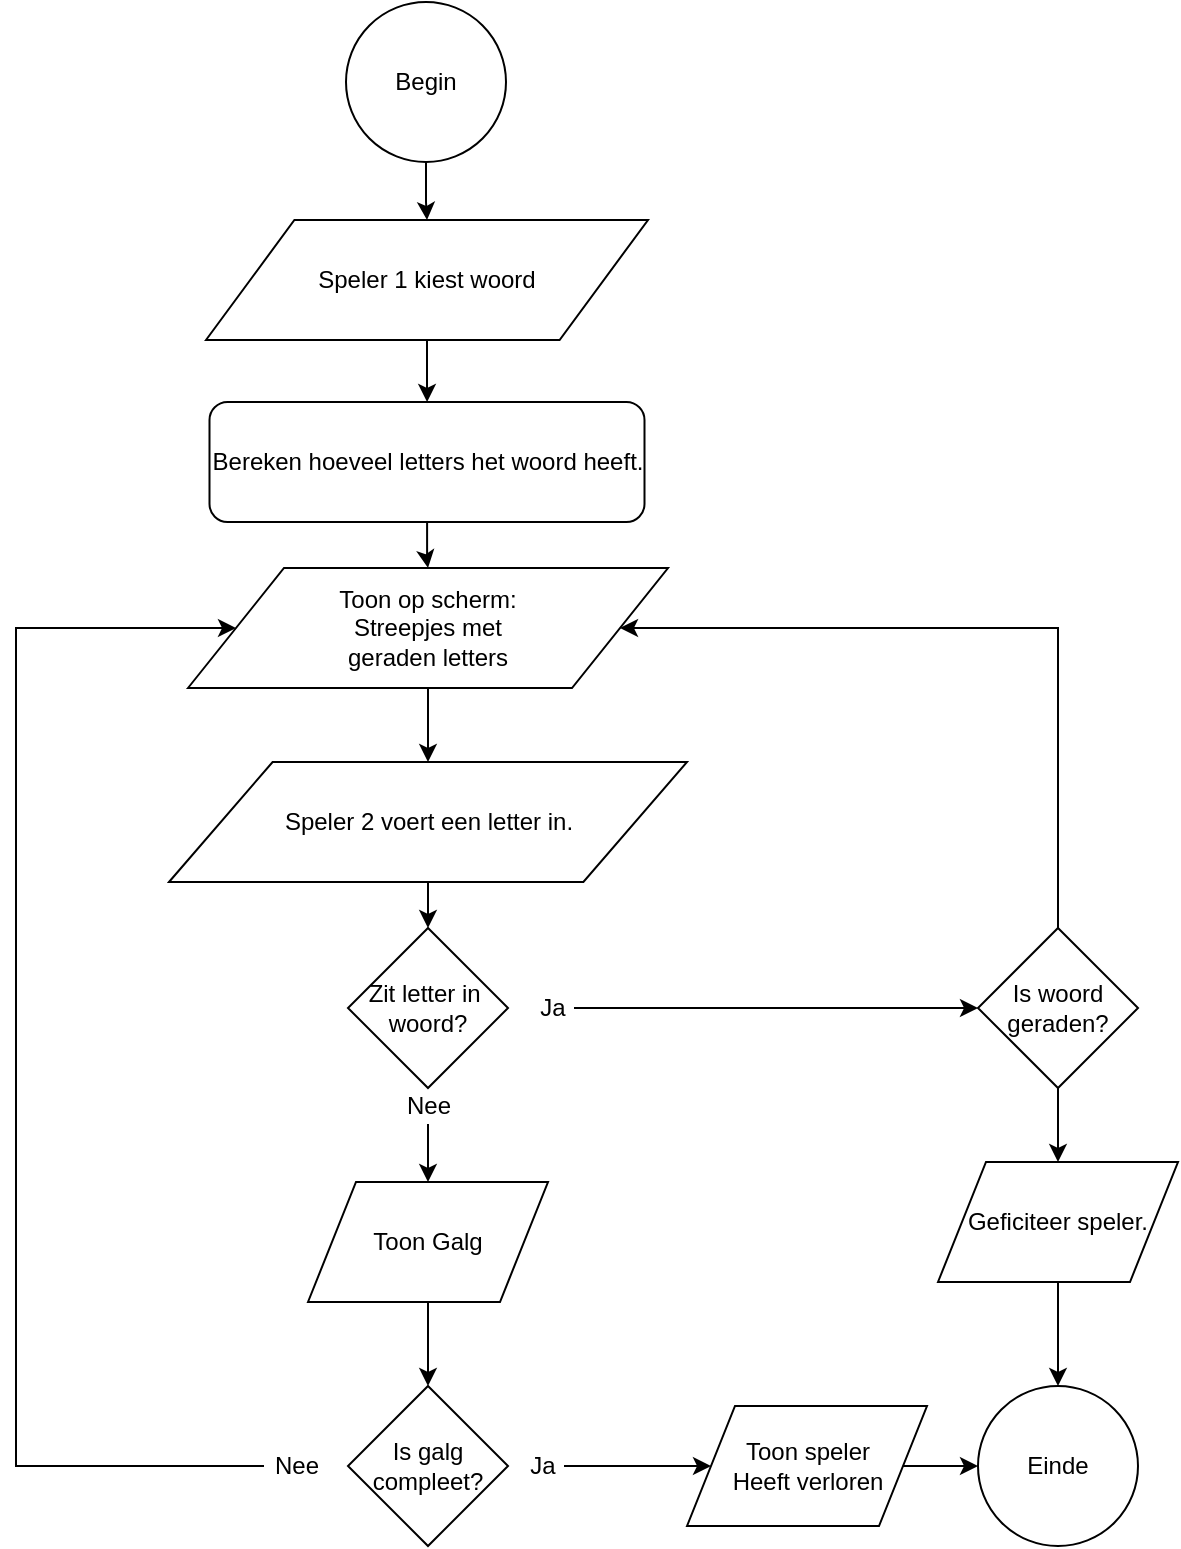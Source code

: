 <mxfile version="13.3.5" type="device"><diagram id="zVetc28WiFVyjtHxptbW" name="Page-1"><mxGraphModel dx="1106" dy="830" grid="0" gridSize="10" guides="1" tooltips="1" connect="1" arrows="1" fold="1" page="1" pageScale="1" pageWidth="827" pageHeight="1169" math="0" shadow="0"><root><mxCell id="0"/><mxCell id="1" parent="0"/><mxCell id="n0Qn1NmMJZEx293J4kZM-5" value="" style="edgeStyle=orthogonalEdgeStyle;rounded=0;orthogonalLoop=1;jettySize=auto;html=1;" parent="1" source="n0Qn1NmMJZEx293J4kZM-1" target="n0Qn1NmMJZEx293J4kZM-3" edge="1"><mxGeometry relative="1" as="geometry"/></mxCell><mxCell id="n0Qn1NmMJZEx293J4kZM-1" value="Begin" style="ellipse;whiteSpace=wrap;html=1;aspect=fixed;" parent="1" vertex="1"><mxGeometry x="331" y="26" width="80" height="80" as="geometry"/></mxCell><mxCell id="n0Qn1NmMJZEx293J4kZM-2" value="Einde" style="ellipse;whiteSpace=wrap;html=1;aspect=fixed;" parent="1" vertex="1"><mxGeometry x="647" y="718" width="80" height="80" as="geometry"/></mxCell><mxCell id="n0Qn1NmMJZEx293J4kZM-8" value="" style="edgeStyle=orthogonalEdgeStyle;rounded=0;orthogonalLoop=1;jettySize=auto;html=1;" parent="1" source="n0Qn1NmMJZEx293J4kZM-3" target="n0Qn1NmMJZEx293J4kZM-6" edge="1"><mxGeometry relative="1" as="geometry"/></mxCell><mxCell id="n0Qn1NmMJZEx293J4kZM-3" value="Speler 1 kiest woord" style="shape=parallelogram;perimeter=parallelogramPerimeter;whiteSpace=wrap;html=1;" parent="1" vertex="1"><mxGeometry x="261" y="135" width="221" height="60" as="geometry"/></mxCell><mxCell id="n0Qn1NmMJZEx293J4kZM-9" value="" style="edgeStyle=orthogonalEdgeStyle;rounded=0;orthogonalLoop=1;jettySize=auto;html=1;" parent="1" source="n0Qn1NmMJZEx293J4kZM-6" target="n0Qn1NmMJZEx293J4kZM-7" edge="1"><mxGeometry relative="1" as="geometry"/></mxCell><mxCell id="n0Qn1NmMJZEx293J4kZM-6" value="Bereken hoeveel letters het woord heeft." style="rounded=1;whiteSpace=wrap;html=1;" parent="1" vertex="1"><mxGeometry x="262.75" y="226" width="217.5" height="60" as="geometry"/></mxCell><mxCell id="n0Qn1NmMJZEx293J4kZM-11" value="" style="edgeStyle=orthogonalEdgeStyle;rounded=0;orthogonalLoop=1;jettySize=auto;html=1;" parent="1" source="n0Qn1NmMJZEx293J4kZM-7" target="n0Qn1NmMJZEx293J4kZM-10" edge="1"><mxGeometry relative="1" as="geometry"/></mxCell><mxCell id="n0Qn1NmMJZEx293J4kZM-7" value="Toon op scherm:&lt;br&gt;Streepjes met &lt;br&gt;geraden letters" style="shape=parallelogram;perimeter=parallelogramPerimeter;whiteSpace=wrap;html=1;" parent="1" vertex="1"><mxGeometry x="252" y="309" width="240" height="60" as="geometry"/></mxCell><mxCell id="n0Qn1NmMJZEx293J4kZM-13" value="" style="edgeStyle=orthogonalEdgeStyle;rounded=0;orthogonalLoop=1;jettySize=auto;html=1;" parent="1" source="n0Qn1NmMJZEx293J4kZM-10" target="n0Qn1NmMJZEx293J4kZM-12" edge="1"><mxGeometry relative="1" as="geometry"/></mxCell><mxCell id="n0Qn1NmMJZEx293J4kZM-10" value="Speler 2 voert een letter in." style="shape=parallelogram;perimeter=parallelogramPerimeter;whiteSpace=wrap;html=1;" parent="1" vertex="1"><mxGeometry x="242.5" y="406" width="259" height="60" as="geometry"/></mxCell><mxCell id="n0Qn1NmMJZEx293J4kZM-12" value="Zit letter in&amp;nbsp;&lt;br&gt;woord?" style="rhombus;whiteSpace=wrap;html=1;" parent="1" vertex="1"><mxGeometry x="332" y="489" width="80" height="80" as="geometry"/></mxCell><mxCell id="n0Qn1NmMJZEx293J4kZM-27" value="" style="edgeStyle=orthogonalEdgeStyle;rounded=0;orthogonalLoop=1;jettySize=auto;html=1;entryX=0.5;entryY=0;entryDx=0;entryDy=0;" parent="1" source="n0Qn1NmMJZEx293J4kZM-14" target="n0Qn1NmMJZEx293J4kZM-25" edge="1"><mxGeometry relative="1" as="geometry"><mxPoint x="372" y="675" as="targetPoint"/></mxGeometry></mxCell><mxCell id="n0Qn1NmMJZEx293J4kZM-14" value="Nee" style="text;html=1;align=center;verticalAlign=middle;resizable=0;points=[];autosize=1;" parent="1" vertex="1"><mxGeometry x="356" y="569" width="32" height="18" as="geometry"/></mxCell><mxCell id="n0Qn1NmMJZEx293J4kZM-22" value="" style="edgeStyle=orthogonalEdgeStyle;rounded=0;orthogonalLoop=1;jettySize=auto;html=1;entryX=0;entryY=0.5;entryDx=0;entryDy=0;" parent="1" source="n0Qn1NmMJZEx293J4kZM-15" target="n0Qn1NmMJZEx293J4kZM-16" edge="1"><mxGeometry relative="1" as="geometry"><mxPoint x="525" y="529" as="targetPoint"/></mxGeometry></mxCell><mxCell id="n0Qn1NmMJZEx293J4kZM-15" value="Ja" style="text;html=1;align=center;verticalAlign=middle;resizable=0;points=[];autosize=1;" parent="1" vertex="1"><mxGeometry x="422" y="520" width="23" height="18" as="geometry"/></mxCell><mxCell id="n0Qn1NmMJZEx293J4kZM-18" value="" style="edgeStyle=orthogonalEdgeStyle;rounded=0;orthogonalLoop=1;jettySize=auto;html=1;" parent="1" source="n0Qn1NmMJZEx293J4kZM-16" target="n0Qn1NmMJZEx293J4kZM-17" edge="1"><mxGeometry relative="1" as="geometry"/></mxCell><mxCell id="n0Qn1NmMJZEx293J4kZM-24" value="" style="edgeStyle=orthogonalEdgeStyle;rounded=0;orthogonalLoop=1;jettySize=auto;html=1;entryX=1;entryY=0.5;entryDx=0;entryDy=0;" parent="1" source="n0Qn1NmMJZEx293J4kZM-16" target="n0Qn1NmMJZEx293J4kZM-7" edge="1"><mxGeometry relative="1" as="geometry"><mxPoint x="687" y="409" as="targetPoint"/><Array as="points"><mxPoint x="687" y="339"/></Array></mxGeometry></mxCell><mxCell id="n0Qn1NmMJZEx293J4kZM-16" value="Is woord geraden?" style="rhombus;whiteSpace=wrap;html=1;" parent="1" vertex="1"><mxGeometry x="647" y="489" width="80" height="80" as="geometry"/></mxCell><mxCell id="n0Qn1NmMJZEx293J4kZM-28" value="" style="edgeStyle=orthogonalEdgeStyle;rounded=0;orthogonalLoop=1;jettySize=auto;html=1;" parent="1" source="n0Qn1NmMJZEx293J4kZM-17" target="n0Qn1NmMJZEx293J4kZM-2" edge="1"><mxGeometry relative="1" as="geometry"/></mxCell><mxCell id="n0Qn1NmMJZEx293J4kZM-17" value="Geficiteer speler." style="shape=parallelogram;perimeter=parallelogramPerimeter;whiteSpace=wrap;html=1;" parent="1" vertex="1"><mxGeometry x="627" y="606" width="120" height="60" as="geometry"/></mxCell><mxCell id="n0Qn1NmMJZEx293J4kZM-34" value="" style="edgeStyle=orthogonalEdgeStyle;rounded=0;orthogonalLoop=1;jettySize=auto;html=1;" parent="1" source="n0Qn1NmMJZEx293J4kZM-25" target="n0Qn1NmMJZEx293J4kZM-31" edge="1"><mxGeometry relative="1" as="geometry"/></mxCell><mxCell id="n0Qn1NmMJZEx293J4kZM-25" value="Toon Galg" style="shape=parallelogram;perimeter=parallelogramPerimeter;whiteSpace=wrap;html=1;" parent="1" vertex="1"><mxGeometry x="312" y="616" width="120" height="60" as="geometry"/></mxCell><mxCell id="n0Qn1NmMJZEx293J4kZM-30" value="" style="edgeStyle=orthogonalEdgeStyle;rounded=0;orthogonalLoop=1;jettySize=auto;html=1;" parent="1" source="n0Qn1NmMJZEx293J4kZM-29" target="n0Qn1NmMJZEx293J4kZM-2" edge="1"><mxGeometry relative="1" as="geometry"/></mxCell><mxCell id="n0Qn1NmMJZEx293J4kZM-29" value="Toon speler&lt;br&gt;Heeft verloren" style="shape=parallelogram;perimeter=parallelogramPerimeter;whiteSpace=wrap;html=1;" parent="1" vertex="1"><mxGeometry x="501.5" y="728" width="120" height="60" as="geometry"/></mxCell><mxCell id="n0Qn1NmMJZEx293J4kZM-31" value="Is galg compleet?" style="rhombus;whiteSpace=wrap;html=1;" parent="1" vertex="1"><mxGeometry x="332" y="718" width="80" height="80" as="geometry"/></mxCell><mxCell id="n0Qn1NmMJZEx293J4kZM-33" value="" style="edgeStyle=orthogonalEdgeStyle;rounded=0;orthogonalLoop=1;jettySize=auto;html=1;" parent="1" source="n0Qn1NmMJZEx293J4kZM-32" target="n0Qn1NmMJZEx293J4kZM-29" edge="1"><mxGeometry relative="1" as="geometry"/></mxCell><mxCell id="n0Qn1NmMJZEx293J4kZM-32" value="Ja" style="text;html=1;align=center;verticalAlign=middle;resizable=0;points=[];autosize=1;" parent="1" vertex="1"><mxGeometry x="417" y="749" width="23" height="18" as="geometry"/></mxCell><mxCell id="n0Qn1NmMJZEx293J4kZM-38" value="" style="edgeStyle=orthogonalEdgeStyle;rounded=0;orthogonalLoop=1;jettySize=auto;html=1;entryX=0;entryY=0.5;entryDx=0;entryDy=0;" parent="1" source="n0Qn1NmMJZEx293J4kZM-36" target="n0Qn1NmMJZEx293J4kZM-7" edge="1"><mxGeometry relative="1" as="geometry"><mxPoint x="210" y="758" as="targetPoint"/><Array as="points"><mxPoint x="166" y="758"/><mxPoint x="166" y="339"/></Array></mxGeometry></mxCell><mxCell id="n0Qn1NmMJZEx293J4kZM-36" value="Nee" style="text;html=1;align=center;verticalAlign=middle;resizable=0;points=[];autosize=1;" parent="1" vertex="1"><mxGeometry x="290" y="749" width="32" height="18" as="geometry"/></mxCell></root></mxGraphModel></diagram></mxfile>